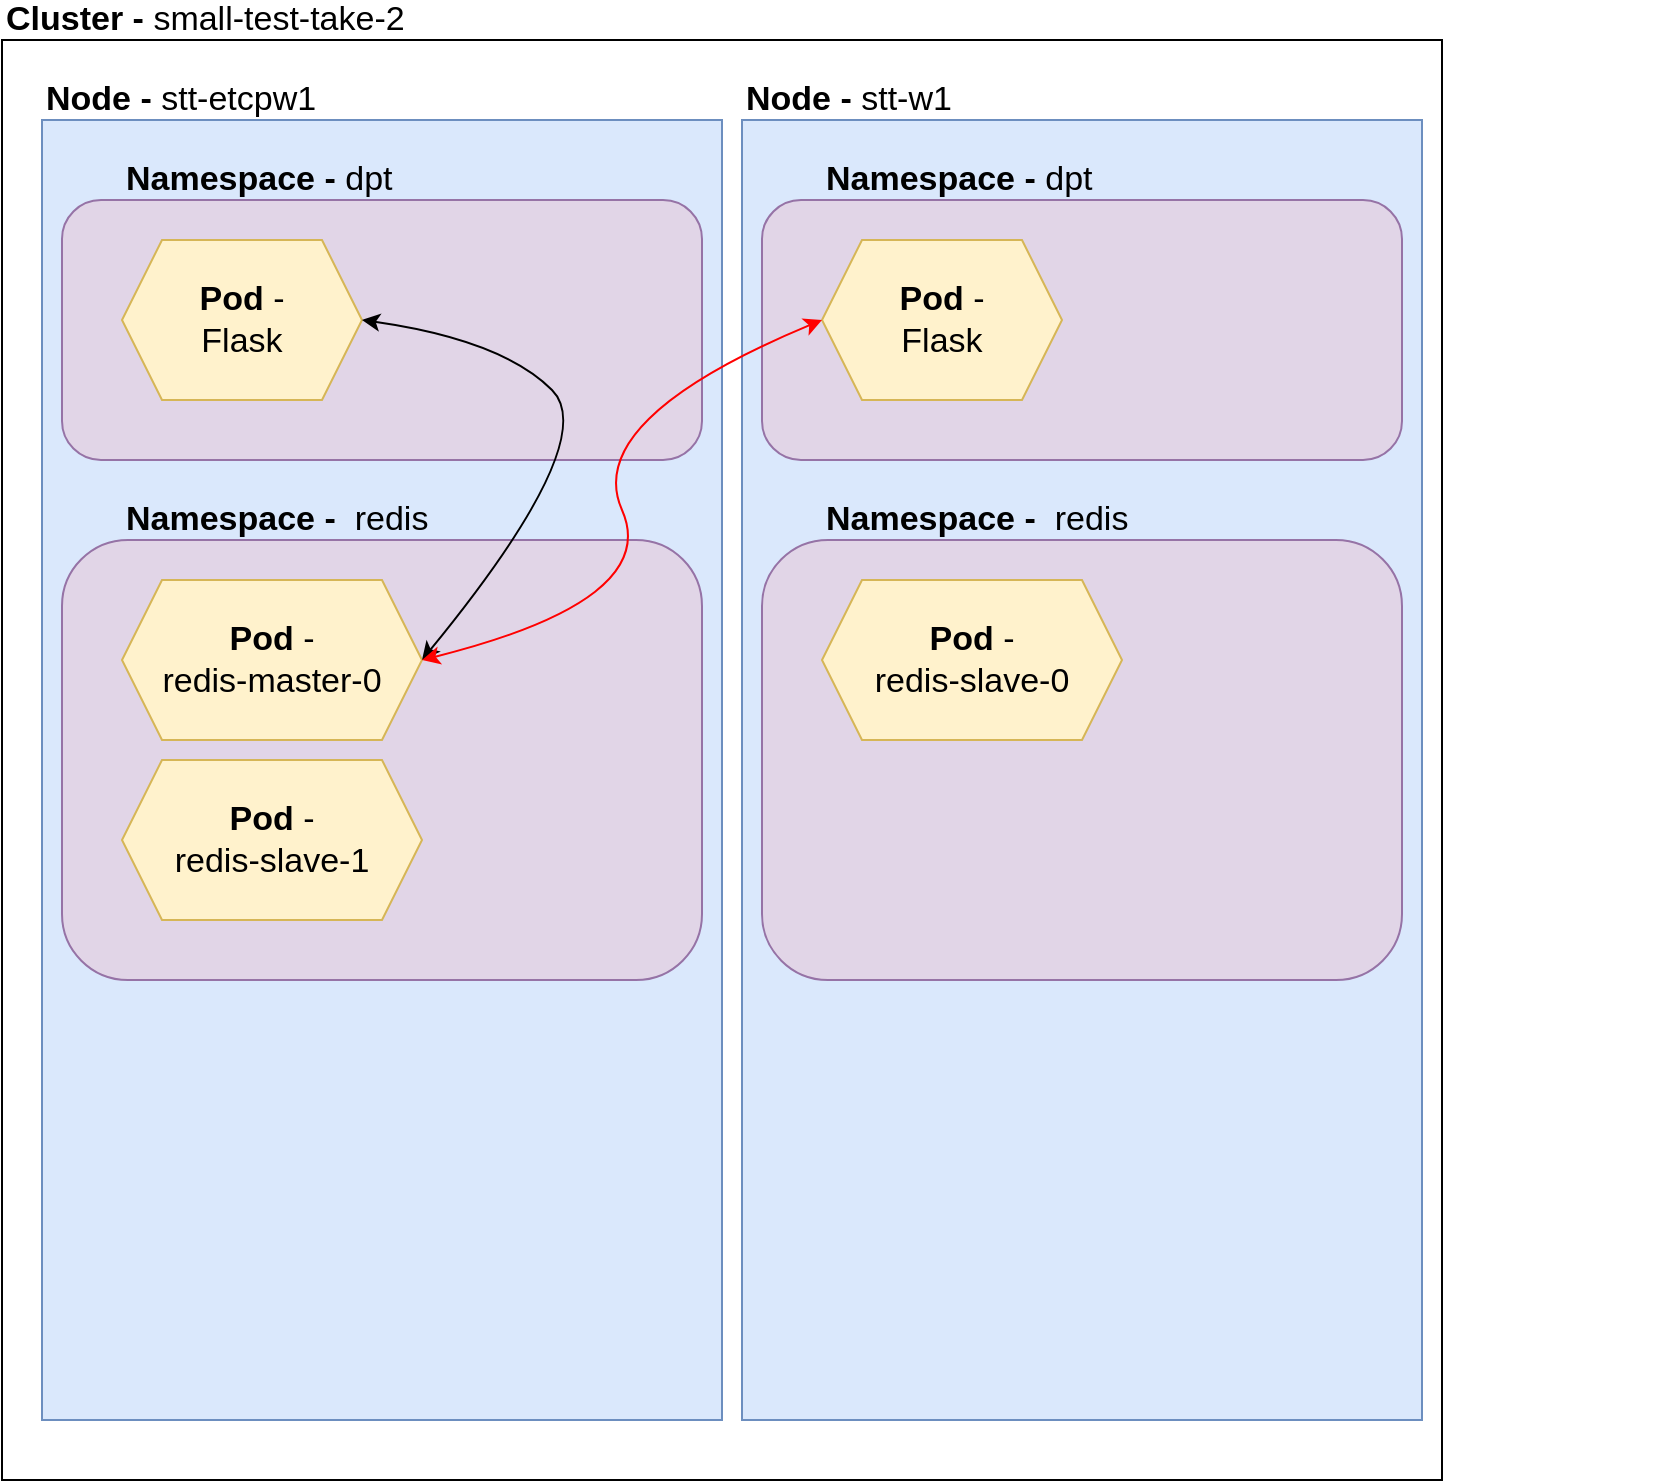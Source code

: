 <mxfile version="13.5.7" type="github">
  <diagram id="sha_s5GyTPkXEGSnrlma" name="Page-1">
    <mxGraphModel dx="1628" dy="1098" grid="1" gridSize="10" guides="1" tooltips="1" connect="1" arrows="1" fold="1" page="1" pageScale="1" pageWidth="850" pageHeight="1100" math="0" shadow="0">
      <root>
        <mxCell id="0" />
        <mxCell id="1" parent="0" />
        <mxCell id="qK90cA1Oco2FIeU65_ws-1" value="" style="whiteSpace=wrap;html=1;aspect=fixed;" vertex="1" parent="1">
          <mxGeometry x="80" y="80" width="720" height="720" as="geometry" />
        </mxCell>
        <mxCell id="qK90cA1Oco2FIeU65_ws-2" value="Cluster - &lt;span style=&quot;font-weight: normal&quot;&gt;small-test-take-2&lt;/span&gt;" style="text;html=1;strokeColor=none;fillColor=none;align=left;verticalAlign=middle;whiteSpace=wrap;rounded=0;fontSize=17;fontStyle=1" vertex="1" parent="1">
          <mxGeometry x="80" y="60" width="420" height="20" as="geometry" />
        </mxCell>
        <mxCell id="qK90cA1Oco2FIeU65_ws-3" value="" style="rounded=0;whiteSpace=wrap;html=1;fontSize=17;fillColor=#dae8fc;strokeColor=#6c8ebf;" vertex="1" parent="1">
          <mxGeometry x="100" y="120" width="340" height="650" as="geometry" />
        </mxCell>
        <mxCell id="qK90cA1Oco2FIeU65_ws-4" value="" style="rounded=0;whiteSpace=wrap;html=1;fontSize=17;fillColor=#dae8fc;strokeColor=#6c8ebf;" vertex="1" parent="1">
          <mxGeometry x="450" y="120" width="340" height="650" as="geometry" />
        </mxCell>
        <mxCell id="qK90cA1Oco2FIeU65_ws-5" value="Node - &lt;span style=&quot;font-weight: normal&quot;&gt;stt-etcpw1&lt;/span&gt;" style="text;html=1;strokeColor=none;fillColor=none;align=left;verticalAlign=middle;whiteSpace=wrap;rounded=0;fontSize=17;fontStyle=1" vertex="1" parent="1">
          <mxGeometry x="100" y="100" width="420" height="20" as="geometry" />
        </mxCell>
        <mxCell id="qK90cA1Oco2FIeU65_ws-6" value="Node - &lt;span style=&quot;font-weight: normal&quot;&gt;stt-w1&lt;/span&gt;" style="text;html=1;strokeColor=none;fillColor=none;align=left;verticalAlign=middle;whiteSpace=wrap;rounded=0;fontSize=17;fontStyle=1" vertex="1" parent="1">
          <mxGeometry x="450" y="100" width="420" height="20" as="geometry" />
        </mxCell>
        <mxCell id="qK90cA1Oco2FIeU65_ws-7" value="" style="rounded=1;whiteSpace=wrap;html=1;fontSize=17;fillColor=#e1d5e7;strokeColor=#9673a6;" vertex="1" parent="1">
          <mxGeometry x="110" y="160" width="320" height="130" as="geometry" />
        </mxCell>
        <mxCell id="qK90cA1Oco2FIeU65_ws-8" value="Namespace - &lt;span style=&quot;font-weight: normal&quot;&gt;dpt&lt;/span&gt;" style="text;html=1;strokeColor=none;fillColor=none;align=left;verticalAlign=middle;whiteSpace=wrap;rounded=0;fontSize=17;fontStyle=1" vertex="1" parent="1">
          <mxGeometry x="140" y="140" width="420" height="20" as="geometry" />
        </mxCell>
        <mxCell id="qK90cA1Oco2FIeU65_ws-9" value="" style="rounded=1;whiteSpace=wrap;html=1;fontSize=17;fillColor=#e1d5e7;strokeColor=#9673a6;" vertex="1" parent="1">
          <mxGeometry x="460" y="160" width="320" height="130" as="geometry" />
        </mxCell>
        <mxCell id="qK90cA1Oco2FIeU65_ws-10" value="Namespace - &lt;span style=&quot;font-weight: normal&quot;&gt;dpt&lt;/span&gt;" style="text;html=1;strokeColor=none;fillColor=none;align=left;verticalAlign=middle;whiteSpace=wrap;rounded=0;fontSize=17;fontStyle=1" vertex="1" parent="1">
          <mxGeometry x="490" y="140" width="420" height="20" as="geometry" />
        </mxCell>
        <mxCell id="qK90cA1Oco2FIeU65_ws-11" value="" style="rounded=1;whiteSpace=wrap;html=1;fontSize=17;fillColor=#e1d5e7;strokeColor=#9673a6;" vertex="1" parent="1">
          <mxGeometry x="110" y="330" width="320" height="220" as="geometry" />
        </mxCell>
        <mxCell id="qK90cA1Oco2FIeU65_ws-12" value="Namespace -&amp;nbsp;&lt;span style=&quot;font-weight: 400&quot;&gt;&amp;nbsp;redis&lt;/span&gt;" style="text;html=1;strokeColor=none;fillColor=none;align=left;verticalAlign=middle;whiteSpace=wrap;rounded=0;fontSize=17;fontStyle=1" vertex="1" parent="1">
          <mxGeometry x="140" y="310" width="420" height="20" as="geometry" />
        </mxCell>
        <mxCell id="qK90cA1Oco2FIeU65_ws-13" value="" style="rounded=1;whiteSpace=wrap;html=1;fontSize=17;fillColor=#e1d5e7;strokeColor=#9673a6;" vertex="1" parent="1">
          <mxGeometry x="460" y="330" width="320" height="220" as="geometry" />
        </mxCell>
        <mxCell id="qK90cA1Oco2FIeU65_ws-14" value="Namespace -&amp;nbsp;&lt;span style=&quot;font-weight: 400&quot;&gt;&amp;nbsp;redis&lt;/span&gt;" style="text;html=1;strokeColor=none;fillColor=none;align=left;verticalAlign=middle;whiteSpace=wrap;rounded=0;fontSize=17;fontStyle=1" vertex="1" parent="1">
          <mxGeometry x="490" y="310" width="420" height="20" as="geometry" />
        </mxCell>
        <mxCell id="qK90cA1Oco2FIeU65_ws-15" value="&lt;b&gt;Pod&amp;nbsp;&lt;/b&gt;-&lt;br&gt;Flask" style="shape=hexagon;perimeter=hexagonPerimeter2;whiteSpace=wrap;html=1;fixedSize=1;fontSize=17;fillColor=#fff2cc;strokeColor=#d6b656;" vertex="1" parent="1">
          <mxGeometry x="140" y="180" width="120" height="80" as="geometry" />
        </mxCell>
        <mxCell id="qK90cA1Oco2FIeU65_ws-16" value="&lt;b&gt;Pod&amp;nbsp;&lt;/b&gt;-&lt;br&gt;Flask" style="shape=hexagon;perimeter=hexagonPerimeter2;whiteSpace=wrap;html=1;fixedSize=1;fontSize=17;fillColor=#fff2cc;strokeColor=#d6b656;" vertex="1" parent="1">
          <mxGeometry x="490" y="180" width="120" height="80" as="geometry" />
        </mxCell>
        <mxCell id="qK90cA1Oco2FIeU65_ws-17" value="&lt;b&gt;Pod&amp;nbsp;&lt;/b&gt;-&lt;br&gt;redis-master-0" style="shape=hexagon;perimeter=hexagonPerimeter2;whiteSpace=wrap;html=1;fixedSize=1;fontSize=17;fillColor=#fff2cc;strokeColor=#d6b656;" vertex="1" parent="1">
          <mxGeometry x="140" y="350" width="150" height="80" as="geometry" />
        </mxCell>
        <mxCell id="qK90cA1Oco2FIeU65_ws-18" value="&lt;b&gt;Pod&amp;nbsp;&lt;/b&gt;-&lt;br&gt;redis-slave-1" style="shape=hexagon;perimeter=hexagonPerimeter2;whiteSpace=wrap;html=1;fixedSize=1;fontSize=17;fillColor=#fff2cc;strokeColor=#d6b656;" vertex="1" parent="1">
          <mxGeometry x="140" y="440" width="150" height="80" as="geometry" />
        </mxCell>
        <mxCell id="qK90cA1Oco2FIeU65_ws-19" value="&lt;b&gt;Pod&amp;nbsp;&lt;/b&gt;-&lt;br&gt;redis-slave-0" style="shape=hexagon;perimeter=hexagonPerimeter2;whiteSpace=wrap;html=1;fixedSize=1;fontSize=17;fillColor=#fff2cc;strokeColor=#d6b656;" vertex="1" parent="1">
          <mxGeometry x="490" y="350" width="150" height="80" as="geometry" />
        </mxCell>
        <mxCell id="qK90cA1Oco2FIeU65_ws-21" value="" style="curved=1;endArrow=classic;html=1;fontSize=17;entryX=1;entryY=0.5;entryDx=0;entryDy=0;exitX=1;exitY=0.5;exitDx=0;exitDy=0;startArrow=classic;startFill=1;" edge="1" parent="1" source="qK90cA1Oco2FIeU65_ws-17" target="qK90cA1Oco2FIeU65_ws-15">
          <mxGeometry width="50" height="50" relative="1" as="geometry">
            <mxPoint x="330" y="280" as="sourcePoint" />
            <mxPoint x="380" y="230" as="targetPoint" />
            <Array as="points">
              <mxPoint x="380" y="280" />
              <mxPoint x="330" y="230" />
            </Array>
          </mxGeometry>
        </mxCell>
        <mxCell id="qK90cA1Oco2FIeU65_ws-22" value="" style="curved=1;endArrow=classic;html=1;fontSize=17;entryX=0;entryY=0.5;entryDx=0;entryDy=0;exitX=1;exitY=0.5;exitDx=0;exitDy=0;startArrow=classic;startFill=1;fillColor=#f8cecc;strokeColor=#FF0000;" edge="1" parent="1" source="qK90cA1Oco2FIeU65_ws-17" target="qK90cA1Oco2FIeU65_ws-16">
          <mxGeometry width="50" height="50" relative="1" as="geometry">
            <mxPoint x="360" y="360" as="sourcePoint" />
            <mxPoint x="410" y="310" as="targetPoint" />
            <Array as="points">
              <mxPoint x="410" y="360" />
              <mxPoint x="370" y="270" />
            </Array>
          </mxGeometry>
        </mxCell>
      </root>
    </mxGraphModel>
  </diagram>
</mxfile>
